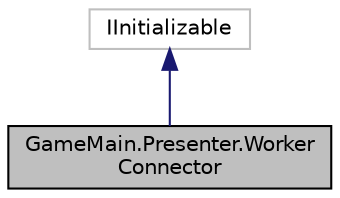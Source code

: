 digraph "GameMain.Presenter.WorkerConnector"
{
 // LATEX_PDF_SIZE
  edge [fontname="Helvetica",fontsize="10",labelfontname="Helvetica",labelfontsize="10"];
  node [fontname="Helvetica",fontsize="10",shape=record];
  Node1 [label="GameMain.Presenter.Worker\lConnector",height=0.2,width=0.4,color="black", fillcolor="grey75", style="filled", fontcolor="black",tooltip="ワーカーとタスクを仲介するクラス"];
  Node2 -> Node1 [dir="back",color="midnightblue",fontsize="10",style="solid",fontname="Helvetica"];
  Node2 [label="IInitializable",height=0.2,width=0.4,color="grey75", fillcolor="white", style="filled",tooltip=" "];
}
